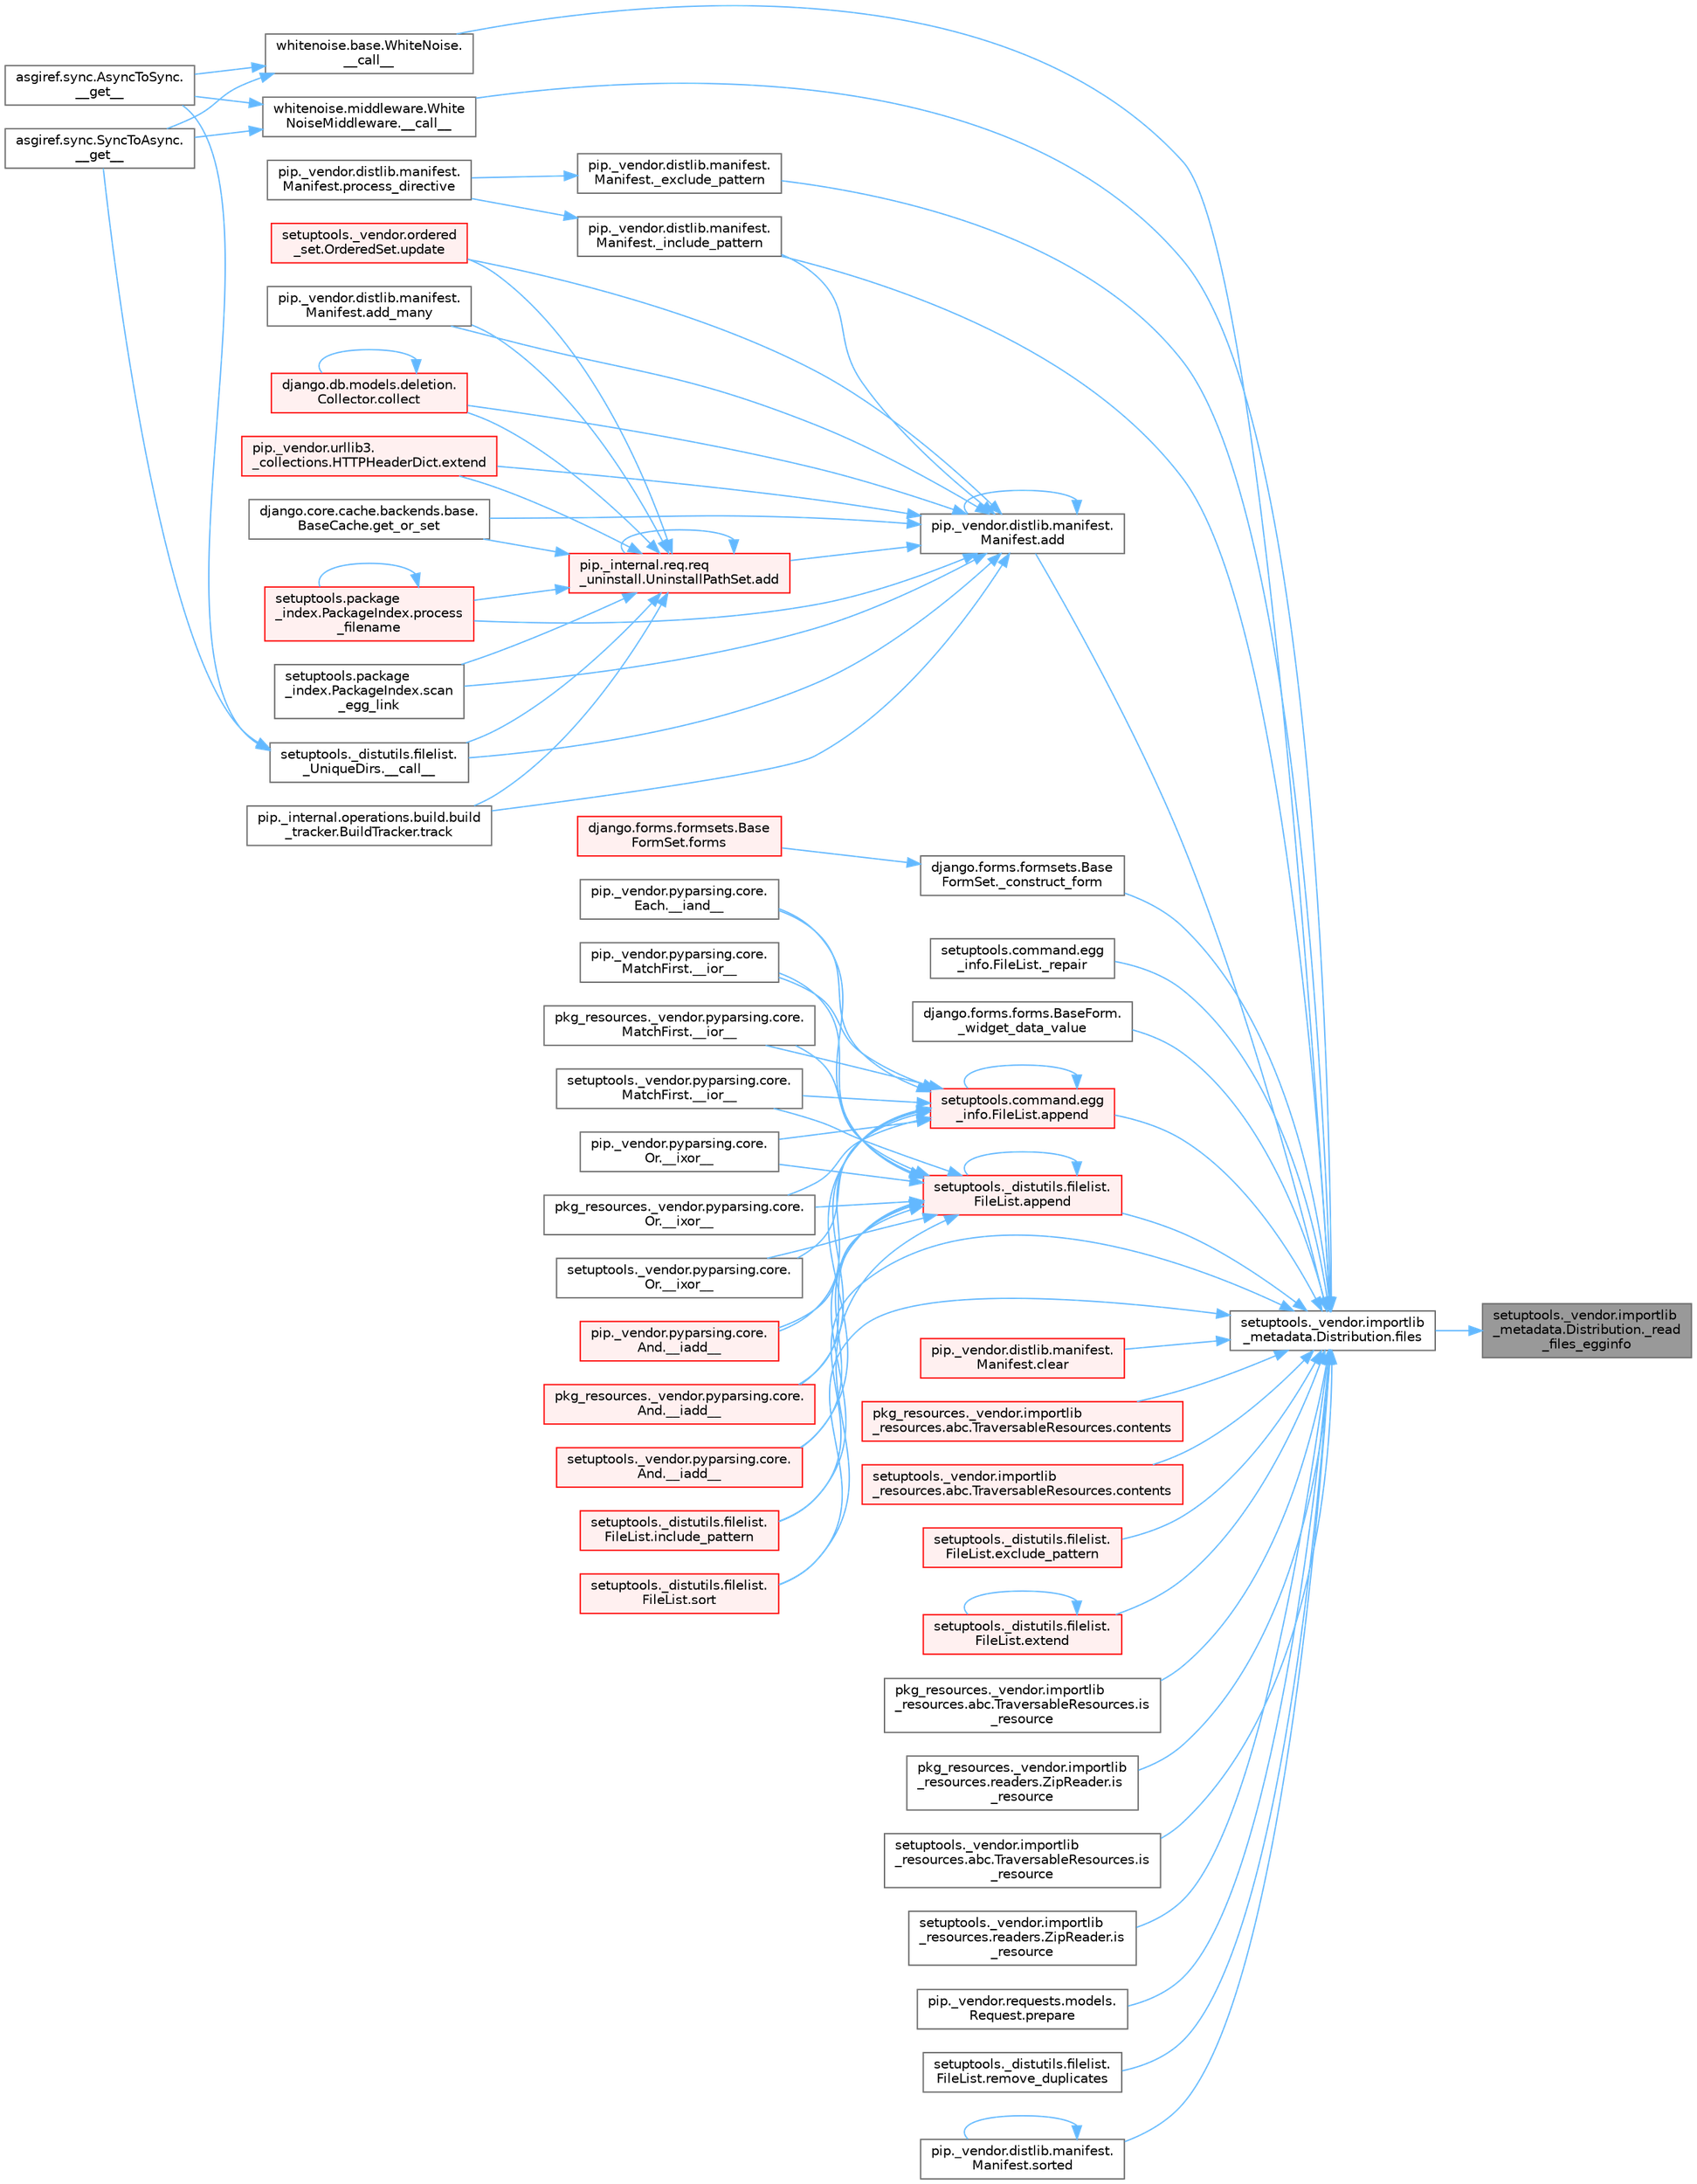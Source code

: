 digraph "setuptools._vendor.importlib_metadata.Distribution._read_files_egginfo"
{
 // LATEX_PDF_SIZE
  bgcolor="transparent";
  edge [fontname=Helvetica,fontsize=10,labelfontname=Helvetica,labelfontsize=10];
  node [fontname=Helvetica,fontsize=10,shape=box,height=0.2,width=0.4];
  rankdir="RL";
  Node1 [id="Node000001",label="setuptools._vendor.importlib\l_metadata.Distribution._read\l_files_egginfo",height=0.2,width=0.4,color="gray40", fillcolor="grey60", style="filled", fontcolor="black",tooltip=" "];
  Node1 -> Node2 [id="edge1_Node000001_Node000002",dir="back",color="steelblue1",style="solid",tooltip=" "];
  Node2 [id="Node000002",label="setuptools._vendor.importlib\l_metadata.Distribution.files",height=0.2,width=0.4,color="grey40", fillcolor="white", style="filled",URL="$classsetuptools_1_1__vendor_1_1importlib__metadata_1_1_distribution.html#a4600c19bb68ff3c899dbcf38a2eaf98c",tooltip=" "];
  Node2 -> Node3 [id="edge2_Node000002_Node000003",dir="back",color="steelblue1",style="solid",tooltip=" "];
  Node3 [id="Node000003",label="whitenoise.base.WhiteNoise.\l__call__",height=0.2,width=0.4,color="grey40", fillcolor="white", style="filled",URL="$classwhitenoise_1_1base_1_1_white_noise.html#ab69ed09639e4ade9a92277a9b899da68",tooltip=" "];
  Node3 -> Node4 [id="edge3_Node000003_Node000004",dir="back",color="steelblue1",style="solid",tooltip=" "];
  Node4 [id="Node000004",label="asgiref.sync.AsyncToSync.\l__get__",height=0.2,width=0.4,color="grey40", fillcolor="white", style="filled",URL="$classasgiref_1_1sync_1_1_async_to_sync.html#a23e9ef7a73da98dad9e3f4e65846969b",tooltip=" "];
  Node3 -> Node5 [id="edge4_Node000003_Node000005",dir="back",color="steelblue1",style="solid",tooltip=" "];
  Node5 [id="Node000005",label="asgiref.sync.SyncToAsync.\l__get__",height=0.2,width=0.4,color="grey40", fillcolor="white", style="filled",URL="$classasgiref_1_1sync_1_1_sync_to_async.html#aebdfbe3f01079a529fd2f39810597381",tooltip=" "];
  Node2 -> Node6 [id="edge5_Node000002_Node000006",dir="back",color="steelblue1",style="solid",tooltip=" "];
  Node6 [id="Node000006",label="whitenoise.middleware.White\lNoiseMiddleware.__call__",height=0.2,width=0.4,color="grey40", fillcolor="white", style="filled",URL="$classwhitenoise_1_1middleware_1_1_white_noise_middleware.html#aa3f80045431a706769634ee0fc6ca9d1",tooltip=" "];
  Node6 -> Node4 [id="edge6_Node000006_Node000004",dir="back",color="steelblue1",style="solid",tooltip=" "];
  Node6 -> Node5 [id="edge7_Node000006_Node000005",dir="back",color="steelblue1",style="solid",tooltip=" "];
  Node2 -> Node7 [id="edge8_Node000002_Node000007",dir="back",color="steelblue1",style="solid",tooltip=" "];
  Node7 [id="Node000007",label="django.forms.formsets.Base\lFormSet._construct_form",height=0.2,width=0.4,color="grey40", fillcolor="white", style="filled",URL="$classdjango_1_1forms_1_1formsets_1_1_base_form_set.html#a4a92b0779a5f5964325e73f9c8521fe8",tooltip=" "];
  Node7 -> Node8 [id="edge9_Node000007_Node000008",dir="back",color="steelblue1",style="solid",tooltip=" "];
  Node8 [id="Node000008",label="django.forms.formsets.Base\lFormSet.forms",height=0.2,width=0.4,color="red", fillcolor="#FFF0F0", style="filled",URL="$classdjango_1_1forms_1_1formsets_1_1_base_form_set.html#a398234150267aa3c6dceaa20a7a507f1",tooltip=" "];
  Node2 -> Node708 [id="edge10_Node000002_Node000708",dir="back",color="steelblue1",style="solid",tooltip=" "];
  Node708 [id="Node000708",label="pip._vendor.distlib.manifest.\lManifest._exclude_pattern",height=0.2,width=0.4,color="grey40", fillcolor="white", style="filled",URL="$classpip_1_1__vendor_1_1distlib_1_1manifest_1_1_manifest.html#a4bd92bd408c6f080795a5c18bb2c6030",tooltip=" "];
  Node708 -> Node709 [id="edge11_Node000708_Node000709",dir="back",color="steelblue1",style="solid",tooltip=" "];
  Node709 [id="Node000709",label="pip._vendor.distlib.manifest.\lManifest.process_directive",height=0.2,width=0.4,color="grey40", fillcolor="white", style="filled",URL="$classpip_1_1__vendor_1_1distlib_1_1manifest_1_1_manifest.html#a9f44d6d6f47fad2d4fa9d780039d56da",tooltip=" "];
  Node2 -> Node710 [id="edge12_Node000002_Node000710",dir="back",color="steelblue1",style="solid",tooltip=" "];
  Node710 [id="Node000710",label="pip._vendor.distlib.manifest.\lManifest._include_pattern",height=0.2,width=0.4,color="grey40", fillcolor="white", style="filled",URL="$classpip_1_1__vendor_1_1distlib_1_1manifest_1_1_manifest.html#a4599dc42a99e1cee1644e6b2d97e7103",tooltip=" "];
  Node710 -> Node709 [id="edge13_Node000710_Node000709",dir="back",color="steelblue1",style="solid",tooltip=" "];
  Node2 -> Node711 [id="edge14_Node000002_Node000711",dir="back",color="steelblue1",style="solid",tooltip=" "];
  Node711 [id="Node000711",label="setuptools.command.egg\l_info.FileList._repair",height=0.2,width=0.4,color="grey40", fillcolor="white", style="filled",URL="$classsetuptools_1_1command_1_1egg__info_1_1_file_list.html#a2661dc70c72673701e1b6740b9cecc1e",tooltip=" "];
  Node2 -> Node108 [id="edge15_Node000002_Node000108",dir="back",color="steelblue1",style="solid",tooltip=" "];
  Node108 [id="Node000108",label="django.forms.forms.BaseForm.\l_widget_data_value",height=0.2,width=0.4,color="grey40", fillcolor="white", style="filled",URL="$classdjango_1_1forms_1_1forms_1_1_base_form.html#a237e69a267c76deaa1f2bb226b221391",tooltip=" "];
  Node2 -> Node712 [id="edge16_Node000002_Node000712",dir="back",color="steelblue1",style="solid",tooltip=" "];
  Node712 [id="Node000712",label="pip._vendor.distlib.manifest.\lManifest.add",height=0.2,width=0.4,color="grey40", fillcolor="white", style="filled",URL="$classpip_1_1__vendor_1_1distlib_1_1manifest_1_1_manifest.html#aae84ea0f83bcc2cbb7d5a31fc767120f",tooltip=" "];
  Node712 -> Node113 [id="edge17_Node000712_Node000113",dir="back",color="steelblue1",style="solid",tooltip=" "];
  Node113 [id="Node000113",label="setuptools._distutils.filelist.\l_UniqueDirs.__call__",height=0.2,width=0.4,color="grey40", fillcolor="white", style="filled",URL="$classsetuptools_1_1__distutils_1_1filelist_1_1___unique_dirs.html#ae93f93be227a359a5acb33f43588be38",tooltip=" "];
  Node113 -> Node4 [id="edge18_Node000113_Node000004",dir="back",color="steelblue1",style="solid",tooltip=" "];
  Node113 -> Node5 [id="edge19_Node000113_Node000005",dir="back",color="steelblue1",style="solid",tooltip=" "];
  Node712 -> Node710 [id="edge20_Node000712_Node000710",dir="back",color="steelblue1",style="solid",tooltip=" "];
  Node712 -> Node114 [id="edge21_Node000712_Node000114",dir="back",color="steelblue1",style="solid",tooltip=" "];
  Node114 [id="Node000114",label="pip._internal.req.req\l_uninstall.UninstallPathSet.add",height=0.2,width=0.4,color="red", fillcolor="#FFF0F0", style="filled",URL="$classpip_1_1__internal_1_1req_1_1req__uninstall_1_1_uninstall_path_set.html#ad34a919f45b9c89e6b0d59ec0d24ba4c",tooltip=" "];
  Node114 -> Node113 [id="edge22_Node000114_Node000113",dir="back",color="steelblue1",style="solid",tooltip=" "];
  Node114 -> Node114 [id="edge23_Node000114_Node000114",dir="back",color="steelblue1",style="solid",tooltip=" "];
  Node114 -> Node115 [id="edge24_Node000114_Node000115",dir="back",color="steelblue1",style="solid",tooltip=" "];
  Node115 [id="Node000115",label="pip._vendor.distlib.manifest.\lManifest.add_many",height=0.2,width=0.4,color="grey40", fillcolor="white", style="filled",URL="$classpip_1_1__vendor_1_1distlib_1_1manifest_1_1_manifest.html#aedd3a1430fdbbc656b0c203b798ad944",tooltip=" "];
  Node114 -> Node117 [id="edge25_Node000114_Node000117",dir="back",color="steelblue1",style="solid",tooltip=" "];
  Node117 [id="Node000117",label="django.db.models.deletion.\lCollector.collect",height=0.2,width=0.4,color="red", fillcolor="#FFF0F0", style="filled",URL="$classdjango_1_1db_1_1models_1_1deletion_1_1_collector.html#ae6d2a061dcb129755a51ced6ab45edad",tooltip=" "];
  Node117 -> Node117 [id="edge26_Node000117_Node000117",dir="back",color="steelblue1",style="solid",tooltip=" "];
  Node114 -> Node282 [id="edge27_Node000114_Node000282",dir="back",color="steelblue1",style="solid",tooltip=" "];
  Node282 [id="Node000282",label="pip._vendor.urllib3.\l_collections.HTTPHeaderDict.extend",height=0.2,width=0.4,color="red", fillcolor="#FFF0F0", style="filled",URL="$classpip_1_1__vendor_1_1urllib3_1_1__collections_1_1_h_t_t_p_header_dict.html#a2e1d7729c6ade1c90e37914063295d1f",tooltip=" "];
  Node114 -> Node713 [id="edge28_Node000114_Node000713",dir="back",color="steelblue1",style="solid",tooltip=" "];
  Node713 [id="Node000713",label="django.core.cache.backends.base.\lBaseCache.get_or_set",height=0.2,width=0.4,color="grey40", fillcolor="white", style="filled",URL="$classdjango_1_1core_1_1cache_1_1backends_1_1base_1_1_base_cache.html#ac478d532b4c2b74987f49ff8291e5343",tooltip=" "];
  Node114 -> Node714 [id="edge29_Node000114_Node000714",dir="back",color="steelblue1",style="solid",tooltip=" "];
  Node714 [id="Node000714",label="setuptools.package\l_index.PackageIndex.process\l_filename",height=0.2,width=0.4,color="red", fillcolor="#FFF0F0", style="filled",URL="$classsetuptools_1_1package__index_1_1_package_index.html#ab04da07ff3d457892f53ca1e671514cc",tooltip=" "];
  Node714 -> Node714 [id="edge30_Node000714_Node000714",dir="back",color="steelblue1",style="solid",tooltip=" "];
  Node114 -> Node723 [id="edge31_Node000114_Node000723",dir="back",color="steelblue1",style="solid",tooltip=" "];
  Node723 [id="Node000723",label="setuptools.package\l_index.PackageIndex.scan\l_egg_link",height=0.2,width=0.4,color="grey40", fillcolor="white", style="filled",URL="$classsetuptools_1_1package__index_1_1_package_index.html#a96dd6026fe8fc64412e12229e6188bc6",tooltip=" "];
  Node114 -> Node724 [id="edge32_Node000114_Node000724",dir="back",color="steelblue1",style="solid",tooltip=" "];
  Node724 [id="Node000724",label="pip._internal.operations.build.build\l_tracker.BuildTracker.track",height=0.2,width=0.4,color="grey40", fillcolor="white", style="filled",URL="$classpip_1_1__internal_1_1operations_1_1build_1_1build__tracker_1_1_build_tracker.html#a394d42a69664a5949488bfdfa79a8a1d",tooltip=" "];
  Node114 -> Node725 [id="edge33_Node000114_Node000725",dir="back",color="steelblue1",style="solid",tooltip=" "];
  Node725 [id="Node000725",label="setuptools._vendor.ordered\l_set.OrderedSet.update",height=0.2,width=0.4,color="red", fillcolor="#FFF0F0", style="filled",URL="$classsetuptools_1_1__vendor_1_1ordered__set_1_1_ordered_set.html#ad65452f0c741c86dce23bcba0a55c04e",tooltip=" "];
  Node712 -> Node712 [id="edge34_Node000712_Node000712",dir="back",color="steelblue1",style="solid",tooltip=" "];
  Node712 -> Node115 [id="edge35_Node000712_Node000115",dir="back",color="steelblue1",style="solid",tooltip=" "];
  Node712 -> Node117 [id="edge36_Node000712_Node000117",dir="back",color="steelblue1",style="solid",tooltip=" "];
  Node712 -> Node282 [id="edge37_Node000712_Node000282",dir="back",color="steelblue1",style="solid",tooltip=" "];
  Node712 -> Node713 [id="edge38_Node000712_Node000713",dir="back",color="steelblue1",style="solid",tooltip=" "];
  Node712 -> Node714 [id="edge39_Node000712_Node000714",dir="back",color="steelblue1",style="solid",tooltip=" "];
  Node712 -> Node723 [id="edge40_Node000712_Node000723",dir="back",color="steelblue1",style="solid",tooltip=" "];
  Node712 -> Node724 [id="edge41_Node000712_Node000724",dir="back",color="steelblue1",style="solid",tooltip=" "];
  Node712 -> Node725 [id="edge42_Node000712_Node000725",dir="back",color="steelblue1",style="solid",tooltip=" "];
  Node2 -> Node726 [id="edge43_Node000002_Node000726",dir="back",color="steelblue1",style="solid",tooltip=" "];
  Node726 [id="Node000726",label="setuptools._distutils.filelist.\lFileList.append",height=0.2,width=0.4,color="red", fillcolor="#FFF0F0", style="filled",URL="$classsetuptools_1_1__distutils_1_1filelist_1_1_file_list.html#aa9ee6398f54c690ec1af5df79fb1fbac",tooltip=" "];
  Node726 -> Node727 [id="edge44_Node000726_Node000727",dir="back",color="steelblue1",style="solid",tooltip=" "];
  Node727 [id="Node000727",label="pip._vendor.pyparsing.core.\lAnd.__iadd__",height=0.2,width=0.4,color="red", fillcolor="#FFF0F0", style="filled",URL="$classpip_1_1__vendor_1_1pyparsing_1_1core_1_1_and.html#a95acc8d227938acc37737c38dedc21ae",tooltip=" "];
  Node726 -> Node731 [id="edge45_Node000726_Node000731",dir="back",color="steelblue1",style="solid",tooltip=" "];
  Node731 [id="Node000731",label="pkg_resources._vendor.pyparsing.core.\lAnd.__iadd__",height=0.2,width=0.4,color="red", fillcolor="#FFF0F0", style="filled",URL="$classpkg__resources_1_1__vendor_1_1pyparsing_1_1core_1_1_and.html#a3518d567360a52cd23673c05d57da5ec",tooltip=" "];
  Node726 -> Node732 [id="edge46_Node000726_Node000732",dir="back",color="steelblue1",style="solid",tooltip=" "];
  Node732 [id="Node000732",label="setuptools._vendor.pyparsing.core.\lAnd.__iadd__",height=0.2,width=0.4,color="red", fillcolor="#FFF0F0", style="filled",URL="$classsetuptools_1_1__vendor_1_1pyparsing_1_1core_1_1_and.html#ae5d5acd18921d1ec46dfdb9ab9dd9a79",tooltip=" "];
  Node726 -> Node733 [id="edge47_Node000726_Node000733",dir="back",color="steelblue1",style="solid",tooltip=" "];
  Node733 [id="Node000733",label="pip._vendor.pyparsing.core.\lEach.__iand__",height=0.2,width=0.4,color="grey40", fillcolor="white", style="filled",URL="$classpip_1_1__vendor_1_1pyparsing_1_1core_1_1_each.html#a1d27b3e9e2bc5b807febd382a9439497",tooltip=" "];
  Node726 -> Node734 [id="edge48_Node000726_Node000734",dir="back",color="steelblue1",style="solid",tooltip=" "];
  Node734 [id="Node000734",label="pip._vendor.pyparsing.core.\lMatchFirst.__ior__",height=0.2,width=0.4,color="grey40", fillcolor="white", style="filled",URL="$classpip_1_1__vendor_1_1pyparsing_1_1core_1_1_match_first.html#ad0838e82fc3e9833a6c81c7a63e030d9",tooltip=" "];
  Node726 -> Node735 [id="edge49_Node000726_Node000735",dir="back",color="steelblue1",style="solid",tooltip=" "];
  Node735 [id="Node000735",label="pkg_resources._vendor.pyparsing.core.\lMatchFirst.__ior__",height=0.2,width=0.4,color="grey40", fillcolor="white", style="filled",URL="$classpkg__resources_1_1__vendor_1_1pyparsing_1_1core_1_1_match_first.html#a58dab88aff8bd3218094f602fbc265f7",tooltip=" "];
  Node726 -> Node736 [id="edge50_Node000726_Node000736",dir="back",color="steelblue1",style="solid",tooltip=" "];
  Node736 [id="Node000736",label="setuptools._vendor.pyparsing.core.\lMatchFirst.__ior__",height=0.2,width=0.4,color="grey40", fillcolor="white", style="filled",URL="$classsetuptools_1_1__vendor_1_1pyparsing_1_1core_1_1_match_first.html#a52ca6c6dcade163b72b05e8a4be07986",tooltip=" "];
  Node726 -> Node737 [id="edge51_Node000726_Node000737",dir="back",color="steelblue1",style="solid",tooltip=" "];
  Node737 [id="Node000737",label="pip._vendor.pyparsing.core.\lOr.__ixor__",height=0.2,width=0.4,color="grey40", fillcolor="white", style="filled",URL="$classpip_1_1__vendor_1_1pyparsing_1_1core_1_1_or.html#a3e25cc44ee800ddd31da17c2aba1439c",tooltip=" "];
  Node726 -> Node738 [id="edge52_Node000726_Node000738",dir="back",color="steelblue1",style="solid",tooltip=" "];
  Node738 [id="Node000738",label="pkg_resources._vendor.pyparsing.core.\lOr.__ixor__",height=0.2,width=0.4,color="grey40", fillcolor="white", style="filled",URL="$classpkg__resources_1_1__vendor_1_1pyparsing_1_1core_1_1_or.html#a816506d6b6cd56e49e24955f5b3ebb1f",tooltip=" "];
  Node726 -> Node739 [id="edge53_Node000726_Node000739",dir="back",color="steelblue1",style="solid",tooltip=" "];
  Node739 [id="Node000739",label="setuptools._vendor.pyparsing.core.\lOr.__ixor__",height=0.2,width=0.4,color="grey40", fillcolor="white", style="filled",URL="$classsetuptools_1_1__vendor_1_1pyparsing_1_1core_1_1_or.html#a3ec14f79774e3ecd53a5db54b830a8c9",tooltip=" "];
  Node726 -> Node726 [id="edge54_Node000726_Node000726",dir="back",color="steelblue1",style="solid",tooltip=" "];
  Node726 -> Node2149 [id="edge55_Node000726_Node002149",dir="back",color="steelblue1",style="solid",tooltip=" "];
  Node2149 [id="Node002149",label="setuptools._distutils.filelist.\lFileList.include_pattern",height=0.2,width=0.4,color="red", fillcolor="#FFF0F0", style="filled",URL="$classsetuptools_1_1__distutils_1_1filelist_1_1_file_list.html#ae9fe5a8142554ed017ad8c30fec0013d",tooltip=" "];
  Node726 -> Node2155 [id="edge56_Node000726_Node002155",dir="back",color="steelblue1",style="solid",tooltip=" "];
  Node2155 [id="Node002155",label="setuptools._distutils.filelist.\lFileList.sort",height=0.2,width=0.4,color="red", fillcolor="#FFF0F0", style="filled",URL="$classsetuptools_1_1__distutils_1_1filelist_1_1_file_list.html#a22aca338a56171f45d6a8f9e7abe6498",tooltip=" "];
  Node2 -> Node2140 [id="edge57_Node000002_Node002140",dir="back",color="steelblue1",style="solid",tooltip=" "];
  Node2140 [id="Node002140",label="setuptools.command.egg\l_info.FileList.append",height=0.2,width=0.4,color="red", fillcolor="#FFF0F0", style="filled",URL="$classsetuptools_1_1command_1_1egg__info_1_1_file_list.html#a824a1cbf2a36d3079c6f24506056cf44",tooltip=" "];
  Node2140 -> Node727 [id="edge58_Node002140_Node000727",dir="back",color="steelblue1",style="solid",tooltip=" "];
  Node2140 -> Node731 [id="edge59_Node002140_Node000731",dir="back",color="steelblue1",style="solid",tooltip=" "];
  Node2140 -> Node732 [id="edge60_Node002140_Node000732",dir="back",color="steelblue1",style="solid",tooltip=" "];
  Node2140 -> Node733 [id="edge61_Node002140_Node000733",dir="back",color="steelblue1",style="solid",tooltip=" "];
  Node2140 -> Node734 [id="edge62_Node002140_Node000734",dir="back",color="steelblue1",style="solid",tooltip=" "];
  Node2140 -> Node735 [id="edge63_Node002140_Node000735",dir="back",color="steelblue1",style="solid",tooltip=" "];
  Node2140 -> Node736 [id="edge64_Node002140_Node000736",dir="back",color="steelblue1",style="solid",tooltip=" "];
  Node2140 -> Node737 [id="edge65_Node002140_Node000737",dir="back",color="steelblue1",style="solid",tooltip=" "];
  Node2140 -> Node738 [id="edge66_Node002140_Node000738",dir="back",color="steelblue1",style="solid",tooltip=" "];
  Node2140 -> Node739 [id="edge67_Node002140_Node000739",dir="back",color="steelblue1",style="solid",tooltip=" "];
  Node2140 -> Node2140 [id="edge68_Node002140_Node002140",dir="back",color="steelblue1",style="solid",tooltip=" "];
  Node2 -> Node2141 [id="edge69_Node000002_Node002141",dir="back",color="steelblue1",style="solid",tooltip=" "];
  Node2141 [id="Node002141",label="pip._vendor.distlib.manifest.\lManifest.clear",height=0.2,width=0.4,color="red", fillcolor="#FFF0F0", style="filled",URL="$classpip_1_1__vendor_1_1distlib_1_1manifest_1_1_manifest.html#a415875ee7b2fe97d61f871a97e4ca891",tooltip=" "];
  Node2 -> Node2142 [id="edge70_Node000002_Node002142",dir="back",color="steelblue1",style="solid",tooltip=" "];
  Node2142 [id="Node002142",label="pkg_resources._vendor.importlib\l_resources.abc.TraversableResources.contents",height=0.2,width=0.4,color="red", fillcolor="#FFF0F0", style="filled",URL="$classpkg__resources_1_1__vendor_1_1importlib__resources_1_1abc_1_1_traversable_resources.html#a4c7bc89bdda181437b356630cc15d1af",tooltip=" "];
  Node2 -> Node2145 [id="edge71_Node000002_Node002145",dir="back",color="steelblue1",style="solid",tooltip=" "];
  Node2145 [id="Node002145",label="setuptools._vendor.importlib\l_resources.abc.TraversableResources.contents",height=0.2,width=0.4,color="red", fillcolor="#FFF0F0", style="filled",URL="$classsetuptools_1_1__vendor_1_1importlib__resources_1_1abc_1_1_traversable_resources.html#a2a1d7f62d641d51c6eec626045ff3b7a",tooltip=" "];
  Node2 -> Node2146 [id="edge72_Node000002_Node002146",dir="back",color="steelblue1",style="solid",tooltip=" "];
  Node2146 [id="Node002146",label="setuptools._distutils.filelist.\lFileList.exclude_pattern",height=0.2,width=0.4,color="red", fillcolor="#FFF0F0", style="filled",URL="$classsetuptools_1_1__distutils_1_1filelist_1_1_file_list.html#aff56d4a96467b8946dbe075f15525723",tooltip=" "];
  Node2 -> Node2148 [id="edge73_Node000002_Node002148",dir="back",color="steelblue1",style="solid",tooltip=" "];
  Node2148 [id="Node002148",label="setuptools._distutils.filelist.\lFileList.extend",height=0.2,width=0.4,color="red", fillcolor="#FFF0F0", style="filled",URL="$classsetuptools_1_1__distutils_1_1filelist_1_1_file_list.html#afbb5d33eba4b305a48c0864d954956a4",tooltip=" "];
  Node2148 -> Node2148 [id="edge74_Node002148_Node002148",dir="back",color="steelblue1",style="solid",tooltip=" "];
  Node2 -> Node2149 [id="edge75_Node000002_Node002149",dir="back",color="steelblue1",style="solid",tooltip=" "];
  Node2 -> Node2150 [id="edge76_Node000002_Node002150",dir="back",color="steelblue1",style="solid",tooltip=" "];
  Node2150 [id="Node002150",label="pkg_resources._vendor.importlib\l_resources.abc.TraversableResources.is\l_resource",height=0.2,width=0.4,color="grey40", fillcolor="white", style="filled",URL="$classpkg__resources_1_1__vendor_1_1importlib__resources_1_1abc_1_1_traversable_resources.html#a789d062cffab3aec616ee597e9f20158",tooltip=" "];
  Node2 -> Node2151 [id="edge77_Node000002_Node002151",dir="back",color="steelblue1",style="solid",tooltip=" "];
  Node2151 [id="Node002151",label="pkg_resources._vendor.importlib\l_resources.readers.ZipReader.is\l_resource",height=0.2,width=0.4,color="grey40", fillcolor="white", style="filled",URL="$classpkg__resources_1_1__vendor_1_1importlib__resources_1_1readers_1_1_zip_reader.html#ad9dd30a99935c571aea05020f936547d",tooltip=" "];
  Node2 -> Node2152 [id="edge78_Node000002_Node002152",dir="back",color="steelblue1",style="solid",tooltip=" "];
  Node2152 [id="Node002152",label="setuptools._vendor.importlib\l_resources.abc.TraversableResources.is\l_resource",height=0.2,width=0.4,color="grey40", fillcolor="white", style="filled",URL="$classsetuptools_1_1__vendor_1_1importlib__resources_1_1abc_1_1_traversable_resources.html#a14d5a3f5d5a3a453bf69683df8c3f6f6",tooltip=" "];
  Node2 -> Node2153 [id="edge79_Node000002_Node002153",dir="back",color="steelblue1",style="solid",tooltip=" "];
  Node2153 [id="Node002153",label="setuptools._vendor.importlib\l_resources.readers.ZipReader.is\l_resource",height=0.2,width=0.4,color="grey40", fillcolor="white", style="filled",URL="$classsetuptools_1_1__vendor_1_1importlib__resources_1_1readers_1_1_zip_reader.html#af50ce280fd2952069d47a7bc7670d7e1",tooltip=" "];
  Node2 -> Node1426 [id="edge80_Node000002_Node001426",dir="back",color="steelblue1",style="solid",tooltip=" "];
  Node1426 [id="Node001426",label="pip._vendor.requests.models.\lRequest.prepare",height=0.2,width=0.4,color="grey40", fillcolor="white", style="filled",URL="$classpip_1_1__vendor_1_1requests_1_1models_1_1_request.html#a521f9d64b1ea263abc8fb0c3f957b2ab",tooltip=" "];
  Node2 -> Node2154 [id="edge81_Node000002_Node002154",dir="back",color="steelblue1",style="solid",tooltip=" "];
  Node2154 [id="Node002154",label="setuptools._distutils.filelist.\lFileList.remove_duplicates",height=0.2,width=0.4,color="grey40", fillcolor="white", style="filled",URL="$classsetuptools_1_1__distutils_1_1filelist_1_1_file_list.html#a52bd4da0e3a5199cbc6b921965cef2d3",tooltip=" "];
  Node2 -> Node2155 [id="edge82_Node000002_Node002155",dir="back",color="steelblue1",style="solid",tooltip=" "];
  Node2 -> Node2157 [id="edge83_Node000002_Node002157",dir="back",color="steelblue1",style="solid",tooltip=" "];
  Node2157 [id="Node002157",label="pip._vendor.distlib.manifest.\lManifest.sorted",height=0.2,width=0.4,color="grey40", fillcolor="white", style="filled",URL="$classpip_1_1__vendor_1_1distlib_1_1manifest_1_1_manifest.html#a5d52796ec0da0284e13756b60934b972",tooltip=" "];
  Node2157 -> Node2157 [id="edge84_Node002157_Node002157",dir="back",color="steelblue1",style="solid",tooltip=" "];
}
